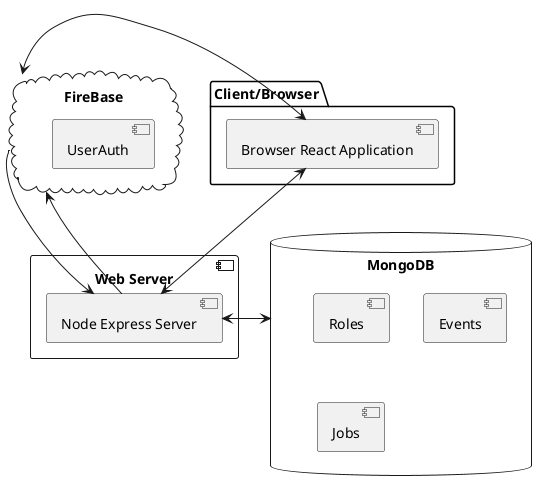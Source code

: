 @startuml
'https://plantuml.com/component-diagram


package "Client/Browser" {

  [Browser React Application] as client
}

'node "Other Groups" {
'  FTP - [Second Component]
'  [First Component] --> FTP
'}

component "Web Server" {
  [Node Express Server] as server
}

cloud [FireBase] as firebase{

  [UserAuth] as auth
}

database "MongoDB" as db{
  [Roles] as mongo
  [Events] as events
  [Jobs] as jobs
}


client <--> server
firebase <-> client
db <-> server

server -> firebase
firebase --> server

@enduml